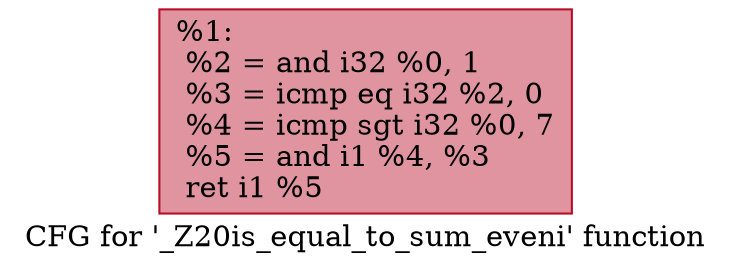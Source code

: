 digraph "CFG for '_Z20is_equal_to_sum_eveni' function" {
	label="CFG for '_Z20is_equal_to_sum_eveni' function";

	Node0x564f418b51a0 [shape=record,color="#b70d28ff", style=filled, fillcolor="#b70d2870",label="{%1:\l  %2 = and i32 %0, 1\l  %3 = icmp eq i32 %2, 0\l  %4 = icmp sgt i32 %0, 7\l  %5 = and i1 %4, %3\l  ret i1 %5\l}"];
}
